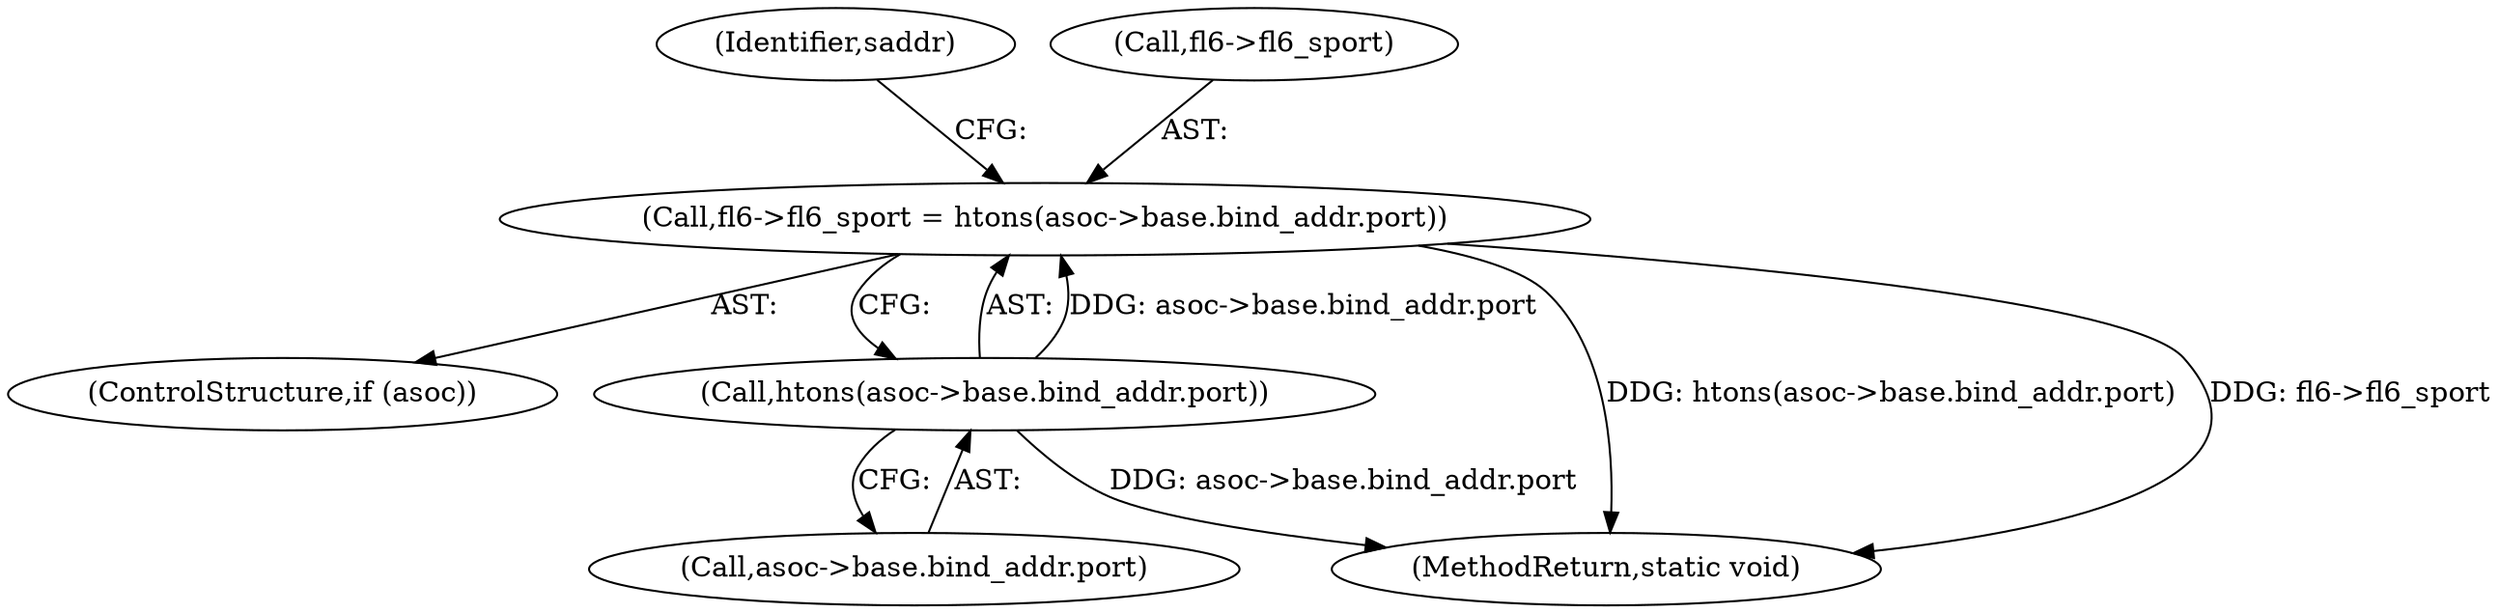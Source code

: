 digraph "0_linux_95ee62083cb6453e056562d91f597552021e6ae7@pointer" {
"1000206" [label="(Call,fl6->fl6_sport = htons(asoc->base.bind_addr.port))"];
"1000210" [label="(Call,htons(asoc->base.bind_addr.port))"];
"1000206" [label="(Call,fl6->fl6_sport = htons(asoc->base.bind_addr.port))"];
"1000219" [label="(Identifier,saddr)"];
"1000204" [label="(ControlStructure,if (asoc))"];
"1000211" [label="(Call,asoc->base.bind_addr.port)"];
"1000207" [label="(Call,fl6->fl6_sport)"];
"1000210" [label="(Call,htons(asoc->base.bind_addr.port))"];
"1000466" [label="(MethodReturn,static void)"];
"1000206" -> "1000204"  [label="AST: "];
"1000206" -> "1000210"  [label="CFG: "];
"1000207" -> "1000206"  [label="AST: "];
"1000210" -> "1000206"  [label="AST: "];
"1000219" -> "1000206"  [label="CFG: "];
"1000206" -> "1000466"  [label="DDG: htons(asoc->base.bind_addr.port)"];
"1000206" -> "1000466"  [label="DDG: fl6->fl6_sport"];
"1000210" -> "1000206"  [label="DDG: asoc->base.bind_addr.port"];
"1000210" -> "1000211"  [label="CFG: "];
"1000211" -> "1000210"  [label="AST: "];
"1000210" -> "1000466"  [label="DDG: asoc->base.bind_addr.port"];
}
